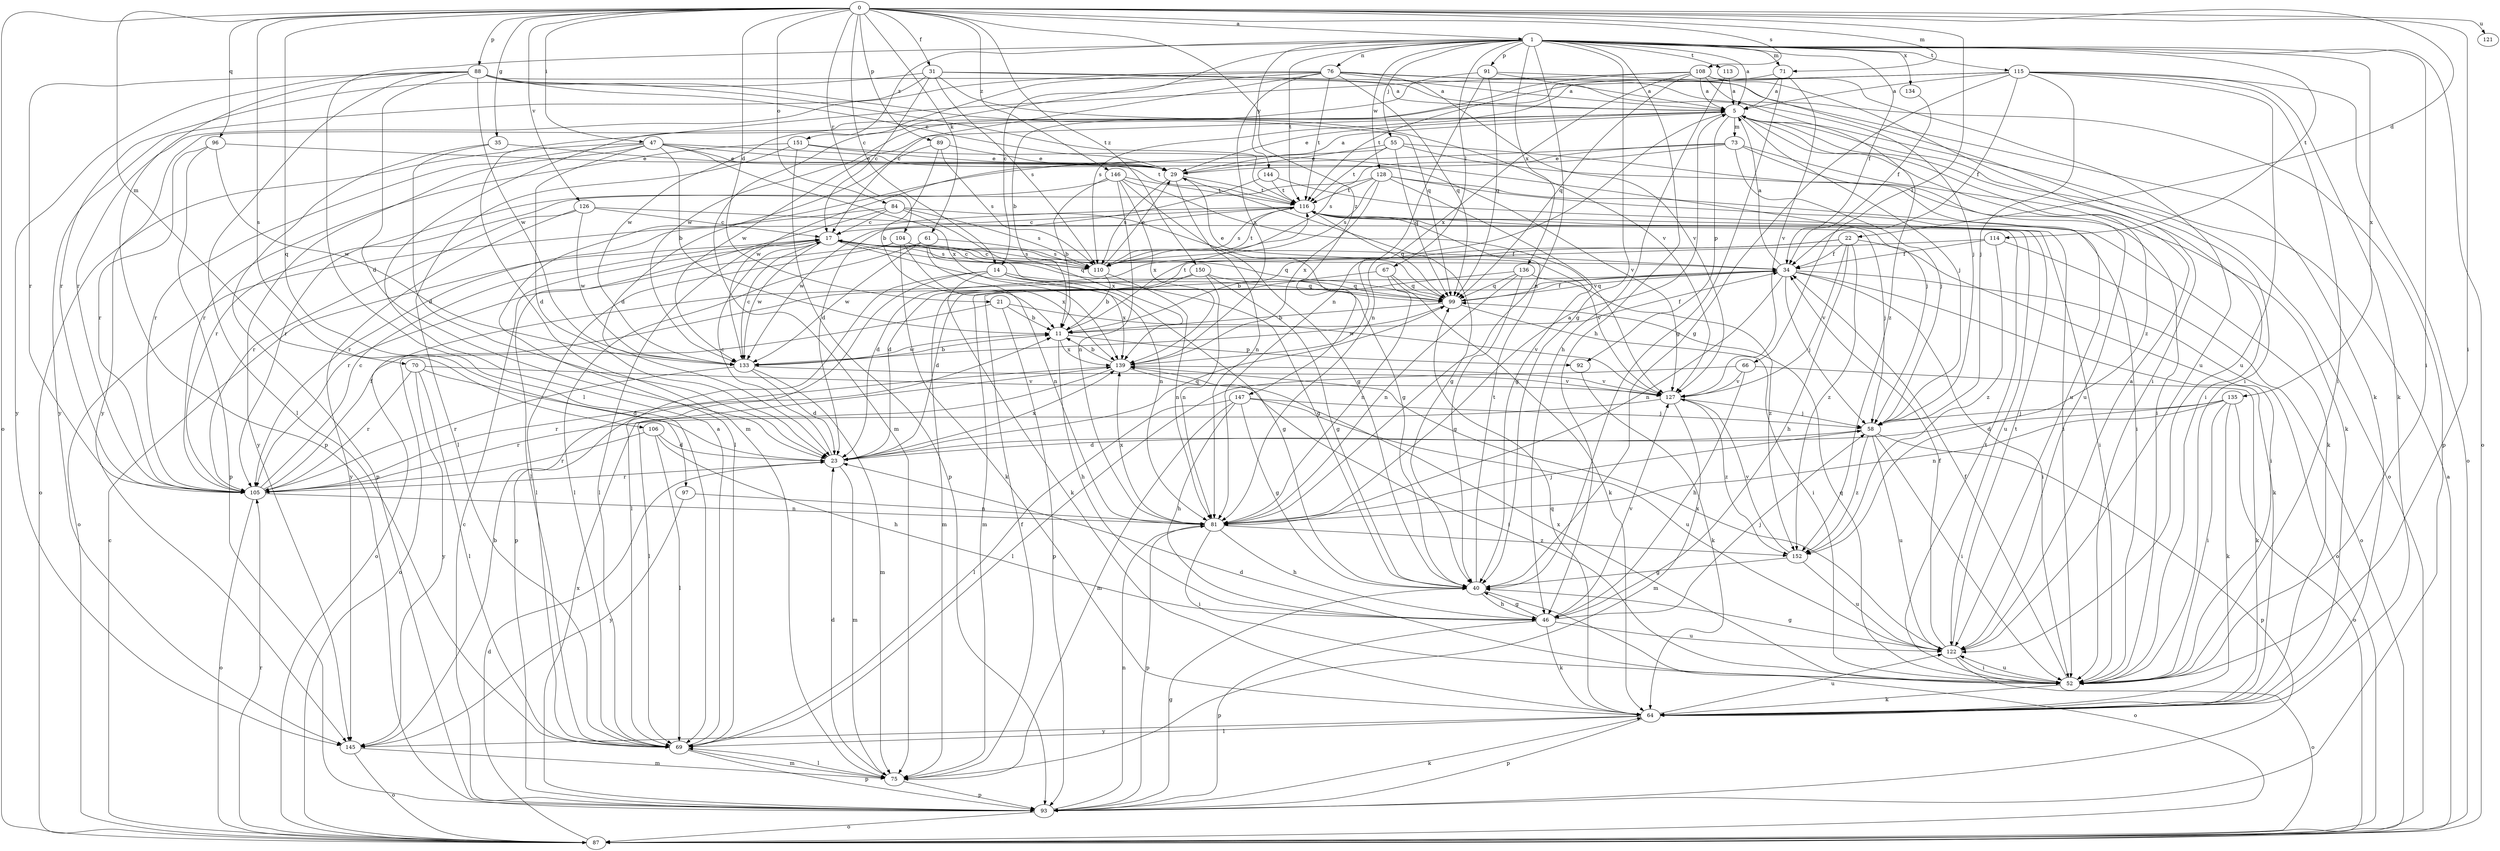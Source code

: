 strict digraph  {
0;
1;
5;
11;
14;
17;
21;
22;
23;
29;
31;
34;
35;
40;
46;
47;
52;
55;
58;
61;
64;
66;
67;
69;
70;
71;
73;
75;
76;
81;
84;
87;
88;
89;
91;
92;
93;
96;
97;
99;
104;
105;
106;
108;
110;
113;
114;
115;
116;
121;
122;
126;
127;
128;
133;
134;
135;
136;
139;
144;
145;
146;
147;
150;
151;
152;
0 -> 1  [label=a];
0 -> 14  [label=c];
0 -> 21  [label=d];
0 -> 22  [label=d];
0 -> 31  [label=f];
0 -> 35  [label=g];
0 -> 47  [label=i];
0 -> 52  [label=i];
0 -> 61  [label=k];
0 -> 66  [label=l];
0 -> 70  [label=m];
0 -> 71  [label=m];
0 -> 84  [label=o];
0 -> 87  [label=o];
0 -> 88  [label=p];
0 -> 89  [label=p];
0 -> 96  [label=q];
0 -> 97  [label=q];
0 -> 104  [label=r];
0 -> 106  [label=s];
0 -> 108  [label=s];
0 -> 121  [label=u];
0 -> 126  [label=v];
0 -> 146  [label=z];
0 -> 147  [label=z];
0 -> 150  [label=z];
1 -> 5  [label=a];
1 -> 14  [label=c];
1 -> 34  [label=f];
1 -> 40  [label=g];
1 -> 46  [label=h];
1 -> 52  [label=i];
1 -> 55  [label=j];
1 -> 67  [label=l];
1 -> 69  [label=l];
1 -> 71  [label=m];
1 -> 76  [label=n];
1 -> 81  [label=n];
1 -> 87  [label=o];
1 -> 91  [label=p];
1 -> 113  [label=t];
1 -> 114  [label=t];
1 -> 115  [label=t];
1 -> 116  [label=t];
1 -> 128  [label=w];
1 -> 134  [label=x];
1 -> 135  [label=x];
1 -> 136  [label=x];
1 -> 144  [label=y];
1 -> 151  [label=z];
5 -> 29  [label=e];
5 -> 52  [label=i];
5 -> 58  [label=j];
5 -> 73  [label=m];
5 -> 81  [label=n];
5 -> 87  [label=o];
5 -> 92  [label=p];
5 -> 133  [label=w];
5 -> 152  [label=z];
11 -> 34  [label=f];
11 -> 46  [label=h];
11 -> 92  [label=p];
11 -> 116  [label=t];
11 -> 133  [label=w];
11 -> 139  [label=x];
14 -> 40  [label=g];
14 -> 64  [label=k];
14 -> 69  [label=l];
14 -> 93  [label=p];
14 -> 99  [label=q];
14 -> 139  [label=x];
17 -> 34  [label=f];
17 -> 40  [label=g];
17 -> 69  [label=l];
17 -> 81  [label=n];
17 -> 110  [label=s];
17 -> 127  [label=v];
17 -> 133  [label=w];
21 -> 11  [label=b];
21 -> 87  [label=o];
21 -> 93  [label=p];
21 -> 127  [label=v];
22 -> 11  [label=b];
22 -> 23  [label=d];
22 -> 34  [label=f];
22 -> 46  [label=h];
22 -> 52  [label=i];
22 -> 127  [label=v];
22 -> 152  [label=z];
23 -> 17  [label=c];
23 -> 75  [label=m];
23 -> 99  [label=q];
23 -> 105  [label=r];
23 -> 139  [label=x];
29 -> 5  [label=a];
29 -> 40  [label=g];
29 -> 81  [label=n];
29 -> 110  [label=s];
29 -> 116  [label=t];
31 -> 5  [label=a];
31 -> 17  [label=c];
31 -> 58  [label=j];
31 -> 105  [label=r];
31 -> 110  [label=s];
31 -> 127  [label=v];
31 -> 145  [label=y];
34 -> 5  [label=a];
34 -> 17  [label=c];
34 -> 52  [label=i];
34 -> 58  [label=j];
34 -> 64  [label=k];
34 -> 81  [label=n];
34 -> 87  [label=o];
34 -> 99  [label=q];
35 -> 23  [label=d];
35 -> 29  [label=e];
35 -> 93  [label=p];
40 -> 46  [label=h];
40 -> 87  [label=o];
40 -> 116  [label=t];
46 -> 40  [label=g];
46 -> 58  [label=j];
46 -> 64  [label=k];
46 -> 93  [label=p];
46 -> 122  [label=u];
46 -> 127  [label=v];
47 -> 11  [label=b];
47 -> 23  [label=d];
47 -> 29  [label=e];
47 -> 87  [label=o];
47 -> 105  [label=r];
47 -> 116  [label=t];
47 -> 127  [label=v];
47 -> 139  [label=x];
47 -> 145  [label=y];
52 -> 23  [label=d];
52 -> 34  [label=f];
52 -> 64  [label=k];
52 -> 99  [label=q];
52 -> 116  [label=t];
52 -> 122  [label=u];
52 -> 139  [label=x];
55 -> 29  [label=e];
55 -> 52  [label=i];
55 -> 99  [label=q];
55 -> 116  [label=t];
55 -> 122  [label=u];
55 -> 133  [label=w];
58 -> 23  [label=d];
58 -> 52  [label=i];
58 -> 93  [label=p];
58 -> 122  [label=u];
58 -> 152  [label=z];
61 -> 69  [label=l];
61 -> 81  [label=n];
61 -> 99  [label=q];
61 -> 110  [label=s];
61 -> 133  [label=w];
64 -> 69  [label=l];
64 -> 93  [label=p];
64 -> 99  [label=q];
64 -> 122  [label=u];
64 -> 145  [label=y];
66 -> 46  [label=h];
66 -> 64  [label=k];
66 -> 69  [label=l];
66 -> 127  [label=v];
67 -> 23  [label=d];
67 -> 64  [label=k];
67 -> 81  [label=n];
67 -> 99  [label=q];
69 -> 5  [label=a];
69 -> 75  [label=m];
69 -> 93  [label=p];
70 -> 23  [label=d];
70 -> 69  [label=l];
70 -> 105  [label=r];
70 -> 127  [label=v];
70 -> 145  [label=y];
71 -> 5  [label=a];
71 -> 40  [label=g];
71 -> 116  [label=t];
71 -> 127  [label=v];
73 -> 29  [label=e];
73 -> 58  [label=j];
73 -> 64  [label=k];
73 -> 69  [label=l];
73 -> 110  [label=s];
73 -> 122  [label=u];
75 -> 23  [label=d];
75 -> 34  [label=f];
75 -> 69  [label=l];
75 -> 93  [label=p];
76 -> 5  [label=a];
76 -> 17  [label=c];
76 -> 64  [label=k];
76 -> 75  [label=m];
76 -> 93  [label=p];
76 -> 99  [label=q];
76 -> 105  [label=r];
76 -> 116  [label=t];
76 -> 127  [label=v];
76 -> 133  [label=w];
76 -> 139  [label=x];
81 -> 5  [label=a];
81 -> 46  [label=h];
81 -> 52  [label=i];
81 -> 58  [label=j];
81 -> 93  [label=p];
81 -> 139  [label=x];
81 -> 152  [label=z];
84 -> 17  [label=c];
84 -> 40  [label=g];
84 -> 69  [label=l];
84 -> 87  [label=o];
84 -> 110  [label=s];
84 -> 139  [label=x];
87 -> 5  [label=a];
87 -> 17  [label=c];
87 -> 23  [label=d];
87 -> 105  [label=r];
88 -> 5  [label=a];
88 -> 23  [label=d];
88 -> 29  [label=e];
88 -> 69  [label=l];
88 -> 93  [label=p];
88 -> 99  [label=q];
88 -> 105  [label=r];
88 -> 116  [label=t];
88 -> 133  [label=w];
88 -> 145  [label=y];
89 -> 11  [label=b];
89 -> 23  [label=d];
89 -> 29  [label=e];
89 -> 110  [label=s];
91 -> 5  [label=a];
91 -> 52  [label=i];
91 -> 81  [label=n];
91 -> 99  [label=q];
91 -> 133  [label=w];
92 -> 64  [label=k];
93 -> 17  [label=c];
93 -> 40  [label=g];
93 -> 64  [label=k];
93 -> 81  [label=n];
93 -> 87  [label=o];
93 -> 139  [label=x];
96 -> 29  [label=e];
96 -> 93  [label=p];
96 -> 105  [label=r];
96 -> 133  [label=w];
97 -> 81  [label=n];
97 -> 145  [label=y];
99 -> 11  [label=b];
99 -> 29  [label=e];
99 -> 34  [label=f];
99 -> 52  [label=i];
99 -> 133  [label=w];
104 -> 64  [label=k];
104 -> 69  [label=l];
104 -> 99  [label=q];
104 -> 105  [label=r];
104 -> 110  [label=s];
104 -> 139  [label=x];
105 -> 17  [label=c];
105 -> 34  [label=f];
105 -> 81  [label=n];
105 -> 87  [label=o];
106 -> 23  [label=d];
106 -> 46  [label=h];
106 -> 69  [label=l];
106 -> 105  [label=r];
108 -> 5  [label=a];
108 -> 11  [label=b];
108 -> 52  [label=i];
108 -> 75  [label=m];
108 -> 99  [label=q];
108 -> 122  [label=u];
108 -> 139  [label=x];
108 -> 152  [label=z];
110 -> 11  [label=b];
110 -> 17  [label=c];
110 -> 29  [label=e];
110 -> 81  [label=n];
110 -> 116  [label=t];
113 -> 5  [label=a];
113 -> 46  [label=h];
114 -> 23  [label=d];
114 -> 34  [label=f];
114 -> 87  [label=o];
114 -> 152  [label=z];
115 -> 5  [label=a];
115 -> 34  [label=f];
115 -> 40  [label=g];
115 -> 52  [label=i];
115 -> 58  [label=j];
115 -> 64  [label=k];
115 -> 87  [label=o];
115 -> 110  [label=s];
115 -> 122  [label=u];
115 -> 145  [label=y];
116 -> 17  [label=c];
116 -> 52  [label=i];
116 -> 99  [label=q];
116 -> 105  [label=r];
116 -> 110  [label=s];
116 -> 122  [label=u];
116 -> 133  [label=w];
122 -> 5  [label=a];
122 -> 34  [label=f];
122 -> 40  [label=g];
122 -> 52  [label=i];
122 -> 87  [label=o];
122 -> 116  [label=t];
122 -> 139  [label=x];
126 -> 17  [label=c];
126 -> 58  [label=j];
126 -> 105  [label=r];
126 -> 133  [label=w];
126 -> 145  [label=y];
127 -> 58  [label=j];
127 -> 75  [label=m];
127 -> 105  [label=r];
127 -> 152  [label=z];
128 -> 40  [label=g];
128 -> 52  [label=i];
128 -> 64  [label=k];
128 -> 105  [label=r];
128 -> 110  [label=s];
128 -> 116  [label=t];
128 -> 139  [label=x];
133 -> 11  [label=b];
133 -> 17  [label=c];
133 -> 23  [label=d];
133 -> 75  [label=m];
133 -> 105  [label=r];
133 -> 127  [label=v];
134 -> 34  [label=f];
135 -> 23  [label=d];
135 -> 52  [label=i];
135 -> 58  [label=j];
135 -> 64  [label=k];
135 -> 81  [label=n];
135 -> 87  [label=o];
136 -> 40  [label=g];
136 -> 75  [label=m];
136 -> 81  [label=n];
136 -> 99  [label=q];
136 -> 152  [label=z];
139 -> 11  [label=b];
139 -> 52  [label=i];
139 -> 69  [label=l];
139 -> 105  [label=r];
139 -> 127  [label=v];
144 -> 23  [label=d];
144 -> 52  [label=i];
144 -> 116  [label=t];
145 -> 11  [label=b];
145 -> 75  [label=m];
145 -> 87  [label=o];
146 -> 11  [label=b];
146 -> 40  [label=g];
146 -> 81  [label=n];
146 -> 105  [label=r];
146 -> 116  [label=t];
146 -> 127  [label=v];
146 -> 139  [label=x];
147 -> 40  [label=g];
147 -> 46  [label=h];
147 -> 58  [label=j];
147 -> 69  [label=l];
147 -> 75  [label=m];
147 -> 122  [label=u];
150 -> 40  [label=g];
150 -> 75  [label=m];
150 -> 81  [label=n];
150 -> 87  [label=o];
150 -> 99  [label=q];
151 -> 29  [label=e];
151 -> 58  [label=j];
151 -> 69  [label=l];
151 -> 93  [label=p];
151 -> 105  [label=r];
152 -> 40  [label=g];
152 -> 122  [label=u];
152 -> 127  [label=v];
}
